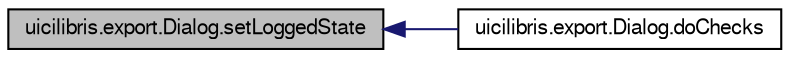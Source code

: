 digraph G
{
  edge [fontname="FreeSans",fontsize="10",labelfontname="FreeSans",labelfontsize="10"];
  node [fontname="FreeSans",fontsize="10",shape=record];
  rankdir="LR";
  Node1 [label="uicilibris.export.Dialog.setLoggedState",height=0.2,width=0.4,color="black", fillcolor="grey75", style="filled" fontcolor="black"];
  Node1 -> Node2 [dir="back",color="midnightblue",fontsize="10",style="solid",fontname="FreeSans"];
  Node2 [label="uicilibris.export.Dialog.doChecks",height=0.2,width=0.4,color="black", fillcolor="white", style="filled",URL="$classuicilibris_1_1export_1_1Dialog.html#a4f21b4bdaef4a4895263b8736d96e666"];
}
